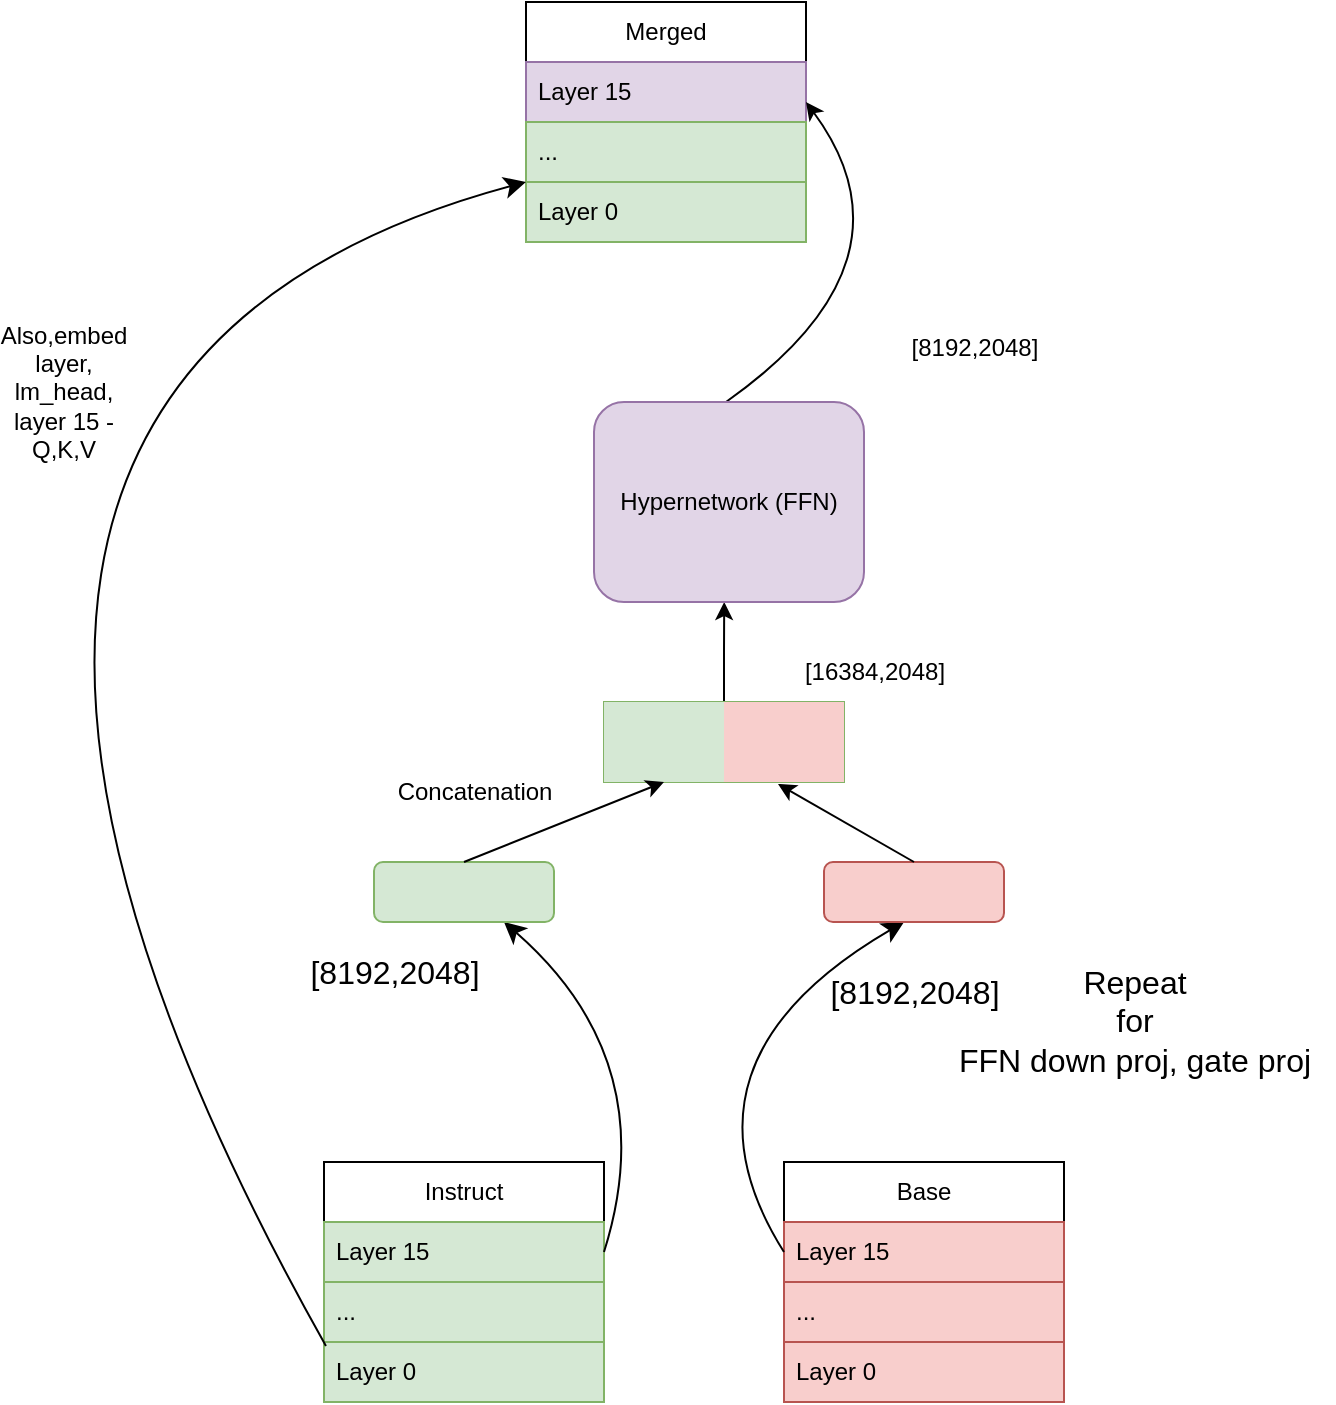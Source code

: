 <mxfile version="27.1.4">
  <diagram name="Page-1" id="Q7pqP5jqkHvtgQZ-vjG6">
    <mxGraphModel dx="1234" dy="742" grid="1" gridSize="10" guides="1" tooltips="1" connect="1" arrows="1" fold="1" page="1" pageScale="1" pageWidth="850" pageHeight="1100" math="0" shadow="0">
      <root>
        <mxCell id="0" />
        <mxCell id="1" parent="0" />
        <mxCell id="1VFmmPi6dXNytY9Z7WYT-1" value="Instruct" style="swimlane;fontStyle=0;childLayout=stackLayout;horizontal=1;startSize=30;horizontalStack=0;resizeParent=1;resizeParentMax=0;resizeLast=0;collapsible=1;marginBottom=0;whiteSpace=wrap;html=1;" parent="1" vertex="1">
          <mxGeometry x="290" y="660" width="140" height="120" as="geometry" />
        </mxCell>
        <mxCell id="1VFmmPi6dXNytY9Z7WYT-2" value="Layer 15" style="text;strokeColor=#82b366;fillColor=#d5e8d4;align=left;verticalAlign=middle;spacingLeft=4;spacingRight=4;overflow=hidden;points=[[0,0.5],[1,0.5]];portConstraint=eastwest;rotatable=0;whiteSpace=wrap;html=1;" parent="1VFmmPi6dXNytY9Z7WYT-1" vertex="1">
          <mxGeometry y="30" width="140" height="30" as="geometry" />
        </mxCell>
        <mxCell id="1VFmmPi6dXNytY9Z7WYT-3" value="..." style="text;strokeColor=#82b366;fillColor=#d5e8d4;align=left;verticalAlign=middle;spacingLeft=4;spacingRight=4;overflow=hidden;points=[[0,0.5],[1,0.5]];portConstraint=eastwest;rotatable=0;whiteSpace=wrap;html=1;" parent="1VFmmPi6dXNytY9Z7WYT-1" vertex="1">
          <mxGeometry y="60" width="140" height="30" as="geometry" />
        </mxCell>
        <mxCell id="1VFmmPi6dXNytY9Z7WYT-4" value="Layer 0" style="text;strokeColor=#82b366;fillColor=#d5e8d4;align=left;verticalAlign=middle;spacingLeft=4;spacingRight=4;overflow=hidden;points=[[0,0.5],[1,0.5]];portConstraint=eastwest;rotatable=0;whiteSpace=wrap;html=1;" parent="1VFmmPi6dXNytY9Z7WYT-1" vertex="1">
          <mxGeometry y="90" width="140" height="30" as="geometry" />
        </mxCell>
        <mxCell id="1VFmmPi6dXNytY9Z7WYT-5" value="Base" style="swimlane;fontStyle=0;childLayout=stackLayout;horizontal=1;startSize=30;horizontalStack=0;resizeParent=1;resizeParentMax=0;resizeLast=0;collapsible=1;marginBottom=0;whiteSpace=wrap;html=1;" parent="1" vertex="1">
          <mxGeometry x="520" y="660" width="140" height="120" as="geometry" />
        </mxCell>
        <mxCell id="1VFmmPi6dXNytY9Z7WYT-6" value="Layer 15" style="text;strokeColor=#b85450;fillColor=#f8cecc;align=left;verticalAlign=middle;spacingLeft=4;spacingRight=4;overflow=hidden;points=[[0,0.5],[1,0.5]];portConstraint=eastwest;rotatable=0;whiteSpace=wrap;html=1;" parent="1VFmmPi6dXNytY9Z7WYT-5" vertex="1">
          <mxGeometry y="30" width="140" height="30" as="geometry" />
        </mxCell>
        <mxCell id="1VFmmPi6dXNytY9Z7WYT-7" value="..." style="text;strokeColor=#b85450;fillColor=#f8cecc;align=left;verticalAlign=middle;spacingLeft=4;spacingRight=4;overflow=hidden;points=[[0,0.5],[1,0.5]];portConstraint=eastwest;rotatable=0;whiteSpace=wrap;html=1;" parent="1VFmmPi6dXNytY9Z7WYT-5" vertex="1">
          <mxGeometry y="60" width="140" height="30" as="geometry" />
        </mxCell>
        <mxCell id="1VFmmPi6dXNytY9Z7WYT-8" value="Layer 0" style="text;strokeColor=#b85450;fillColor=#f8cecc;align=left;verticalAlign=middle;spacingLeft=4;spacingRight=4;overflow=hidden;points=[[0,0.5],[1,0.5]];portConstraint=eastwest;rotatable=0;whiteSpace=wrap;html=1;" parent="1VFmmPi6dXNytY9Z7WYT-5" vertex="1">
          <mxGeometry y="90" width="140" height="30" as="geometry" />
        </mxCell>
        <mxCell id="1VFmmPi6dXNytY9Z7WYT-10" value="Merged" style="swimlane;fontStyle=0;childLayout=stackLayout;horizontal=1;startSize=30;horizontalStack=0;resizeParent=1;resizeParentMax=0;resizeLast=0;collapsible=1;marginBottom=0;whiteSpace=wrap;html=1;" parent="1" vertex="1">
          <mxGeometry x="391" y="80" width="140" height="120" as="geometry" />
        </mxCell>
        <mxCell id="1VFmmPi6dXNytY9Z7WYT-11" value="Layer 15" style="text;strokeColor=#9673a6;fillColor=#e1d5e7;align=left;verticalAlign=middle;spacingLeft=4;spacingRight=4;overflow=hidden;points=[[0,0.5],[1,0.5]];portConstraint=eastwest;rotatable=0;whiteSpace=wrap;html=1;" parent="1VFmmPi6dXNytY9Z7WYT-10" vertex="1">
          <mxGeometry y="30" width="140" height="30" as="geometry" />
        </mxCell>
        <mxCell id="1VFmmPi6dXNytY9Z7WYT-12" value="..." style="text;strokeColor=#82b366;fillColor=#d5e8d4;align=left;verticalAlign=middle;spacingLeft=4;spacingRight=4;overflow=hidden;points=[[0,0.5],[1,0.5]];portConstraint=eastwest;rotatable=0;whiteSpace=wrap;html=1;" parent="1VFmmPi6dXNytY9Z7WYT-10" vertex="1">
          <mxGeometry y="60" width="140" height="30" as="geometry" />
        </mxCell>
        <mxCell id="1VFmmPi6dXNytY9Z7WYT-13" value="Layer 0" style="text;strokeColor=#82b366;fillColor=#d5e8d4;align=left;verticalAlign=middle;spacingLeft=4;spacingRight=4;overflow=hidden;points=[[0,0.5],[1,0.5]];portConstraint=eastwest;rotatable=0;whiteSpace=wrap;html=1;" parent="1VFmmPi6dXNytY9Z7WYT-10" vertex="1">
          <mxGeometry y="90" width="140" height="30" as="geometry" />
        </mxCell>
        <mxCell id="1VFmmPi6dXNytY9Z7WYT-14" value="" style="endArrow=classic;html=1;rounded=0;fontSize=12;startSize=8;endSize=8;curved=1;exitX=0.007;exitY=0.067;exitDx=0;exitDy=0;exitPerimeter=0;entryX=0;entryY=0.75;entryDx=0;entryDy=0;" parent="1" source="1VFmmPi6dXNytY9Z7WYT-4" target="1VFmmPi6dXNytY9Z7WYT-10" edge="1">
          <mxGeometry width="50" height="50" relative="1" as="geometry">
            <mxPoint x="470" y="540" as="sourcePoint" />
            <mxPoint x="520" y="490" as="targetPoint" />
            <Array as="points">
              <mxPoint x="20" y="270" />
            </Array>
          </mxGeometry>
        </mxCell>
        <mxCell id="1VFmmPi6dXNytY9Z7WYT-15" value="&lt;div&gt;Also,embed layer,&lt;/div&gt;&lt;div&gt;lm_head,&lt;/div&gt;&lt;div&gt;layer 15 - Q,K,V&lt;/div&gt;" style="text;html=1;align=center;verticalAlign=middle;whiteSpace=wrap;rounded=0;" parent="1" vertex="1">
          <mxGeometry x="130" y="260" width="60" height="30" as="geometry" />
        </mxCell>
        <mxCell id="1VFmmPi6dXNytY9Z7WYT-17" value="" style="endArrow=classic;html=1;rounded=0;fontSize=12;startSize=8;endSize=8;curved=1;exitX=1;exitY=0.5;exitDx=0;exitDy=0;entryX=0.5;entryY=1;entryDx=0;entryDy=0;" parent="1" source="1VFmmPi6dXNytY9Z7WYT-2" edge="1">
          <mxGeometry width="50" height="50" relative="1" as="geometry">
            <mxPoint x="470" y="610" as="sourcePoint" />
            <mxPoint x="380" y="540" as="targetPoint" />
            <Array as="points">
              <mxPoint x="460" y="610" />
            </Array>
          </mxGeometry>
        </mxCell>
        <mxCell id="1VFmmPi6dXNytY9Z7WYT-19" value="" style="endArrow=classic;html=1;rounded=0;fontSize=12;startSize=8;endSize=8;curved=1;exitX=0;exitY=0.5;exitDx=0;exitDy=0;entryX=0.5;entryY=1;entryDx=0;entryDy=0;" parent="1" source="1VFmmPi6dXNytY9Z7WYT-6" edge="1">
          <mxGeometry width="50" height="50" relative="1" as="geometry">
            <mxPoint x="510" y="705" as="sourcePoint" />
            <mxPoint x="580" y="540" as="targetPoint" />
            <Array as="points">
              <mxPoint x="460" y="610" />
            </Array>
          </mxGeometry>
        </mxCell>
        <mxCell id="1VFmmPi6dXNytY9Z7WYT-35" value="&lt;div&gt;Repeat&lt;/div&gt;&lt;div&gt;for&lt;/div&gt;&lt;div&gt;FFN down proj, gate proj&lt;/div&gt;&lt;div&gt;&lt;br&gt;&lt;/div&gt;" style="text;html=1;align=center;verticalAlign=middle;resizable=0;points=[];autosize=1;strokeColor=none;fillColor=none;fontSize=16;" parent="1" vertex="1">
          <mxGeometry x="595" y="554" width="200" height="90" as="geometry" />
        </mxCell>
        <mxCell id="1VFmmPi6dXNytY9Z7WYT-36" value="[8192,2048]" style="text;html=1;align=center;verticalAlign=middle;resizable=0;points=[];autosize=1;strokeColor=none;fillColor=none;fontSize=16;" parent="1" vertex="1">
          <mxGeometry x="270" y="550" width="110" height="30" as="geometry" />
        </mxCell>
        <mxCell id="1VFmmPi6dXNytY9Z7WYT-37" value="[8192,2048]" style="text;html=1;align=center;verticalAlign=middle;resizable=0;points=[];autosize=1;strokeColor=none;fillColor=none;fontSize=16;" parent="1" vertex="1">
          <mxGeometry x="530" y="560" width="110" height="30" as="geometry" />
        </mxCell>
        <mxCell id="THvKB_XOmp7VkbLJ9JOk-1" value="" style="rounded=1;whiteSpace=wrap;html=1;fillColor=#d5e8d4;strokeColor=#82b366;" parent="1" vertex="1">
          <mxGeometry x="315" y="510" width="90" height="30" as="geometry" />
        </mxCell>
        <mxCell id="THvKB_XOmp7VkbLJ9JOk-2" value="" style="rounded=1;whiteSpace=wrap;html=1;fillColor=#f8cecc;strokeColor=#b85450;" parent="1" vertex="1">
          <mxGeometry x="540" y="510" width="90" height="30" as="geometry" />
        </mxCell>
        <mxCell id="THvKB_XOmp7VkbLJ9JOk-22" value="" style="edgeStyle=orthogonalEdgeStyle;rounded=0;orthogonalLoop=1;jettySize=auto;html=1;" parent="1" source="THvKB_XOmp7VkbLJ9JOk-3" edge="1">
          <mxGeometry relative="1" as="geometry">
            <mxPoint x="490.1" y="380" as="targetPoint" />
          </mxGeometry>
        </mxCell>
        <mxCell id="THvKB_XOmp7VkbLJ9JOk-3" value="" style="shape=table;startSize=0;container=1;collapsible=0;childLayout=tableLayout;fontSize=16;fillColor=#d5e8d4;strokeColor=#82b366;" parent="1" vertex="1">
          <mxGeometry x="430" y="430" width="120" height="40" as="geometry" />
        </mxCell>
        <mxCell id="THvKB_XOmp7VkbLJ9JOk-4" value="" style="shape=tableRow;horizontal=0;startSize=0;swimlaneHead=0;swimlaneBody=0;strokeColor=inherit;top=0;left=0;bottom=0;right=0;collapsible=0;dropTarget=0;fillColor=none;points=[[0,0.5],[1,0.5]];portConstraint=eastwest;fontSize=16;" parent="THvKB_XOmp7VkbLJ9JOk-3" vertex="1">
          <mxGeometry width="120" height="40" as="geometry" />
        </mxCell>
        <mxCell id="THvKB_XOmp7VkbLJ9JOk-5" value="" style="shape=partialRectangle;html=1;whiteSpace=wrap;connectable=0;strokeColor=#82b366;overflow=hidden;fillColor=#d5e8d4;top=0;left=0;bottom=0;right=0;pointerEvents=1;fontSize=16;" parent="THvKB_XOmp7VkbLJ9JOk-4" vertex="1">
          <mxGeometry width="60" height="40" as="geometry">
            <mxRectangle width="60" height="40" as="alternateBounds" />
          </mxGeometry>
        </mxCell>
        <mxCell id="THvKB_XOmp7VkbLJ9JOk-6" value="" style="shape=partialRectangle;html=1;whiteSpace=wrap;connectable=0;strokeColor=#b85450;overflow=hidden;fillColor=#f8cecc;top=0;left=0;bottom=0;right=0;pointerEvents=1;fontSize=16;" parent="THvKB_XOmp7VkbLJ9JOk-4" vertex="1">
          <mxGeometry x="60" width="60" height="40" as="geometry">
            <mxRectangle width="60" height="40" as="alternateBounds" />
          </mxGeometry>
        </mxCell>
        <mxCell id="THvKB_XOmp7VkbLJ9JOk-16" value="" style="endArrow=classic;html=1;rounded=0;exitX=0.5;exitY=0;exitDx=0;exitDy=0;entryX=0.25;entryY=1;entryDx=0;entryDy=0;" parent="1" source="THvKB_XOmp7VkbLJ9JOk-1" target="THvKB_XOmp7VkbLJ9JOk-3" edge="1">
          <mxGeometry width="50" height="50" relative="1" as="geometry">
            <mxPoint x="400" y="510" as="sourcePoint" />
            <mxPoint x="430" y="470" as="targetPoint" />
          </mxGeometry>
        </mxCell>
        <mxCell id="THvKB_XOmp7VkbLJ9JOk-17" value="" style="endArrow=classic;html=1;rounded=0;exitX=0.5;exitY=0;exitDx=0;exitDy=0;entryX=0.725;entryY=1.025;entryDx=0;entryDy=0;entryPerimeter=0;" parent="1" source="THvKB_XOmp7VkbLJ9JOk-2" target="THvKB_XOmp7VkbLJ9JOk-4" edge="1">
          <mxGeometry width="50" height="50" relative="1" as="geometry">
            <mxPoint x="400" y="510" as="sourcePoint" />
            <mxPoint x="450" y="460" as="targetPoint" />
          </mxGeometry>
        </mxCell>
        <mxCell id="THvKB_XOmp7VkbLJ9JOk-18" value="Concatenation" style="text;html=1;align=center;verticalAlign=middle;resizable=0;points=[];autosize=1;strokeColor=none;fillColor=none;" parent="1" vertex="1">
          <mxGeometry x="315" y="460" width="100" height="30" as="geometry" />
        </mxCell>
        <mxCell id="THvKB_XOmp7VkbLJ9JOk-19" value="[16384,2048]" style="text;html=1;align=center;verticalAlign=middle;resizable=0;points=[];autosize=1;strokeColor=none;fillColor=none;" parent="1" vertex="1">
          <mxGeometry x="520" y="400" width="90" height="30" as="geometry" />
        </mxCell>
        <mxCell id="THvKB_XOmp7VkbLJ9JOk-26" value="[8192,2048]" style="text;html=1;align=center;verticalAlign=middle;resizable=0;points=[];autosize=1;strokeColor=none;fillColor=none;" parent="1" vertex="1">
          <mxGeometry x="570" y="238" width="90" height="30" as="geometry" />
        </mxCell>
        <mxCell id="THvKB_XOmp7VkbLJ9JOk-27" value="" style="endArrow=classic;html=1;rounded=0;exitX=0.5;exitY=0;exitDx=0;exitDy=0;curved=1;" parent="1" edge="1">
          <mxGeometry width="50" height="50" relative="1" as="geometry">
            <mxPoint x="491.005" y="280" as="sourcePoint" />
            <mxPoint x="531" y="130" as="targetPoint" />
            <Array as="points">
              <mxPoint x="590" y="210" />
            </Array>
          </mxGeometry>
        </mxCell>
        <mxCell id="E6MSVosfCu6pBdhGJXXE-1" value="Hypernetwork (FFN)" style="rounded=1;whiteSpace=wrap;html=1;fillColor=#e1d5e7;strokeColor=#9673a6;" vertex="1" parent="1">
          <mxGeometry x="425" y="280" width="135" height="100" as="geometry" />
        </mxCell>
      </root>
    </mxGraphModel>
  </diagram>
</mxfile>
